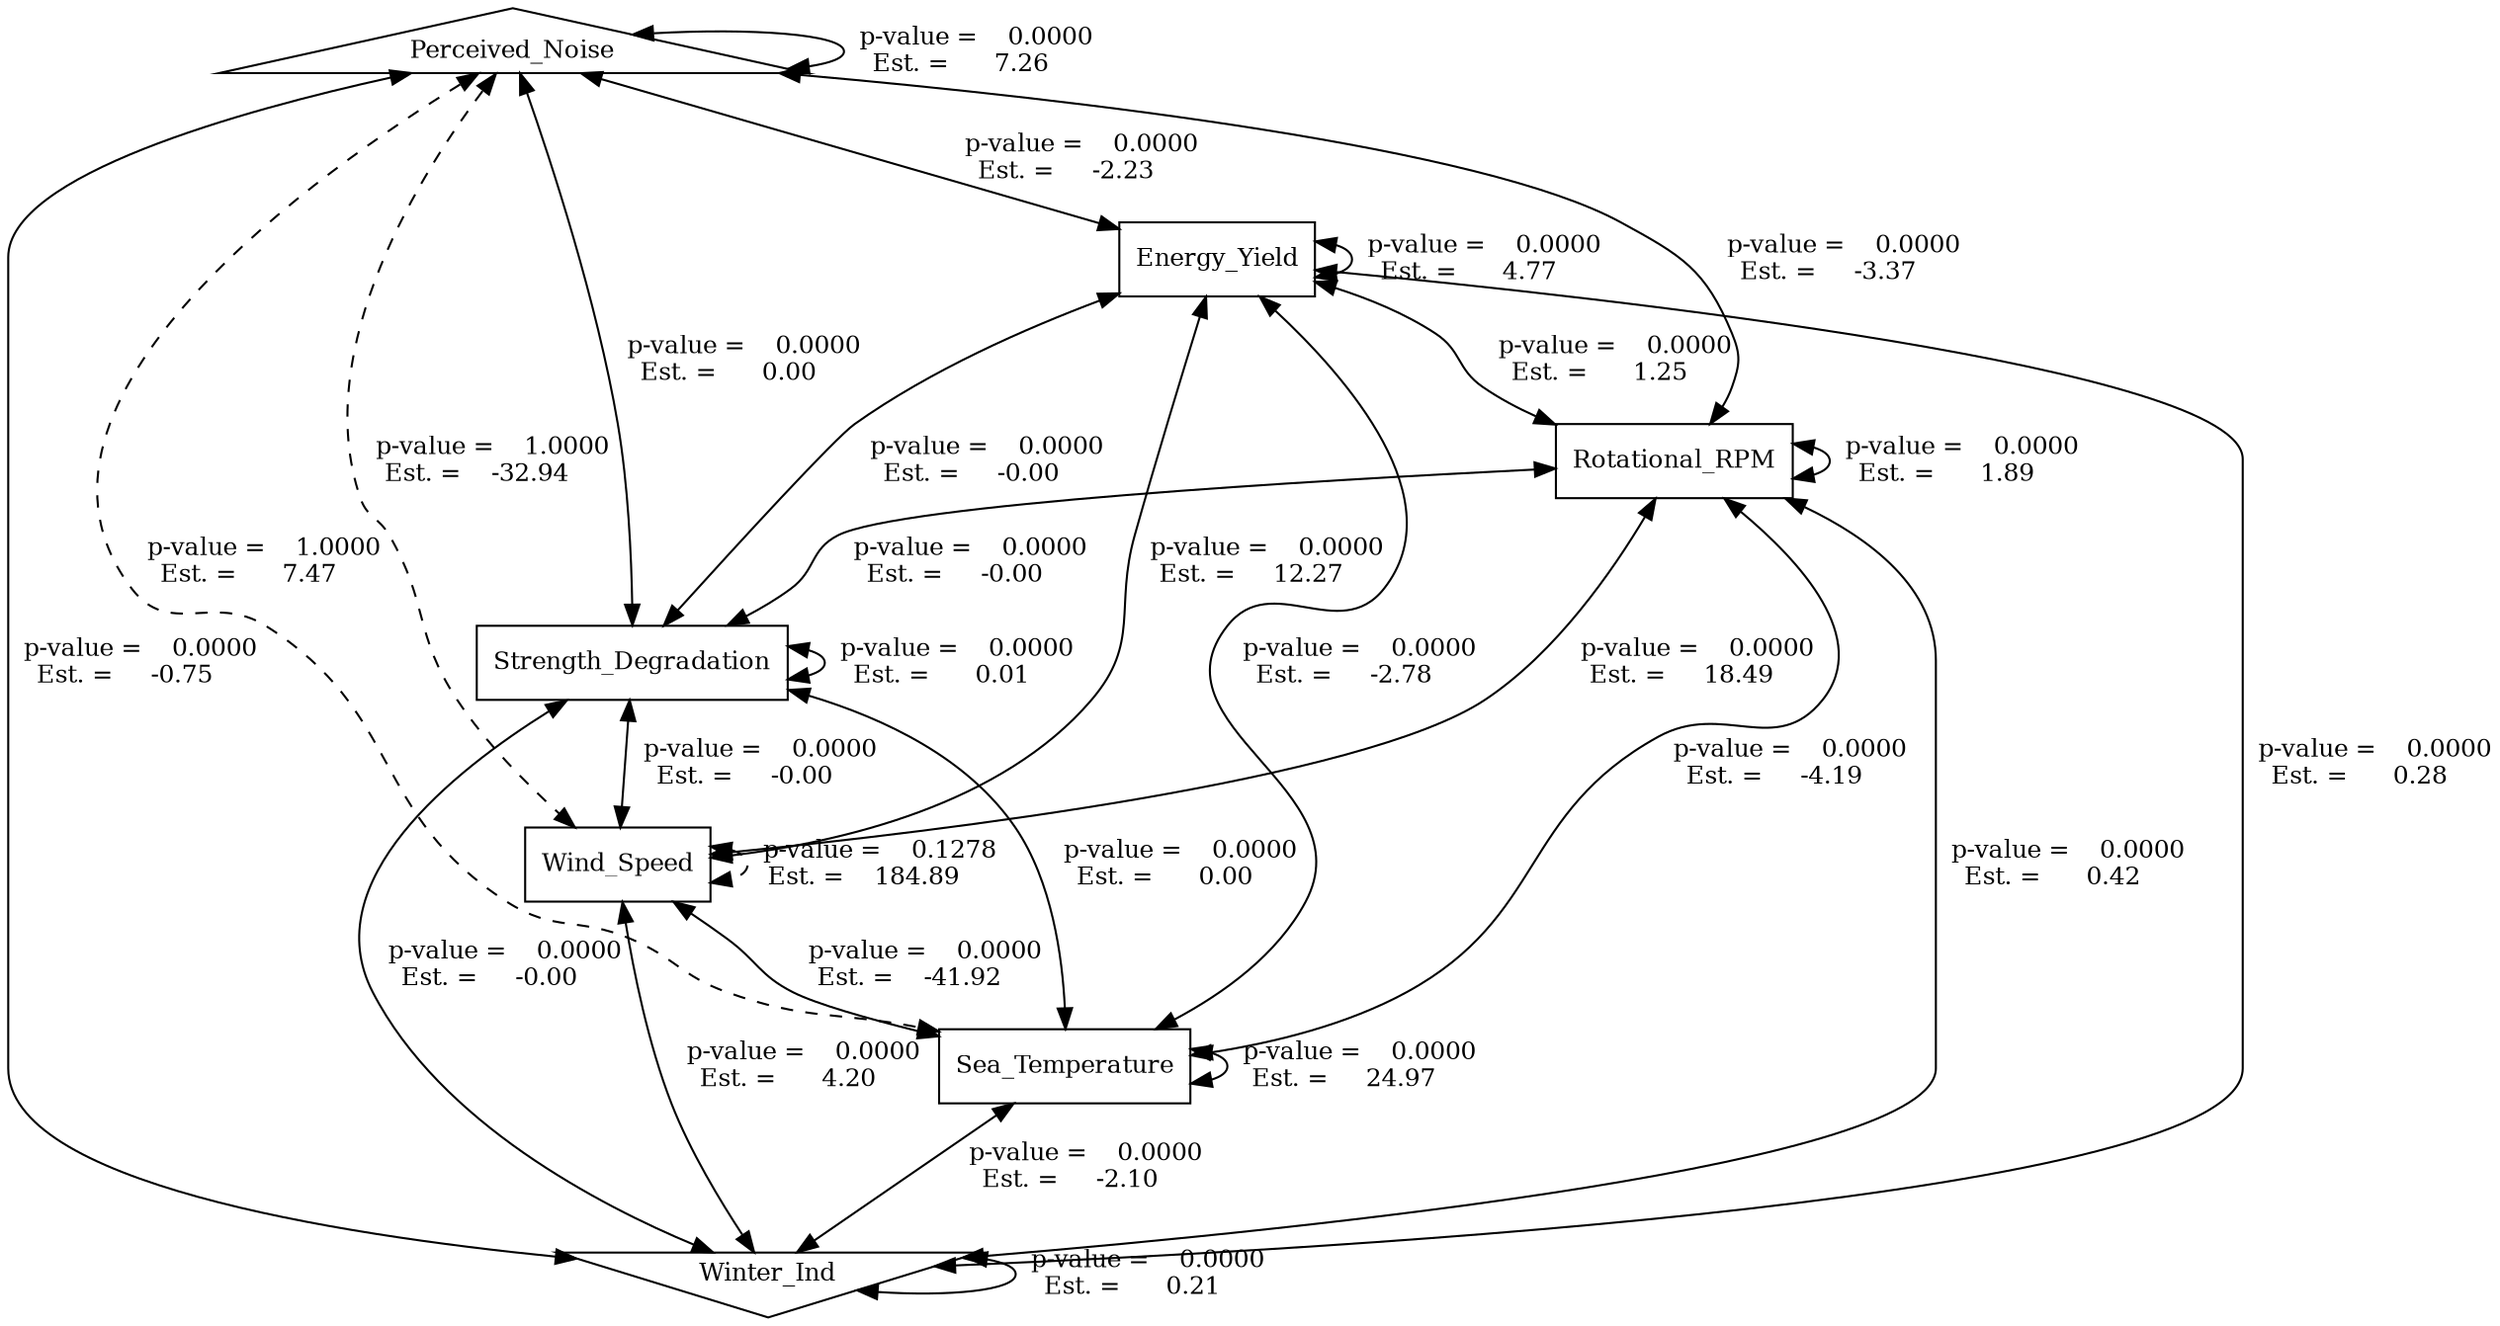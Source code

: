 digraph FDCR_scm_induced_covariances_01 {
	overlap=scale
	splines=True
	edge [fontsize=12]
	node [fillcolor=white]
	node [color=black]
	node [shape=""]
	node [style=filled]
	node [fontsize=12]
	node [shape=plain]
	node [shape=triangle]
	Perceived_Noise [label=Perceived_Noise]
	node [shape=invtriangle]
	Winter_Ind [label=Winter_Ind]
	node [shape=box]
	Winter_Ind [label=Winter_Ind]
	Sea_Temperature [label=Sea_Temperature]
	Wind_Speed [label=Wind_Speed]
	Strength_Degradation [label=Strength_Degradation]
	Rotational_RPM [label=Rotational_RPM]
	Energy_Yield [label=Energy_Yield]
	Perceived_Noise [label=Perceived_Noise]
	Winter_Ind -> Winter_Ind [label="  p-value =    0.0000
 Est. =      0.21   " color=black dir=both lblstyle="above, sloped"]
	Sea_Temperature -> Winter_Ind [label="  p-value =    0.0000
 Est. =     -2.10   " color=black dir=both lblstyle="above, sloped"]
	Wind_Speed -> Winter_Ind [label="  p-value =    0.0000
 Est. =      4.20   " color=black dir=both lblstyle="above, sloped"]
	Strength_Degradation -> Winter_Ind [label="  p-value =    0.0000
 Est. =     -0.00   " color=black dir=both lblstyle="above, sloped"]
	Rotational_RPM -> Winter_Ind [label="  p-value =    0.0000
 Est. =      0.42   " color=black dir=both lblstyle="above, sloped"]
	Energy_Yield -> Winter_Ind [label="  p-value =    0.0000
 Est. =      0.28   " color=black dir=both lblstyle="above, sloped"]
	Perceived_Noise -> Winter_Ind [label="  p-value =    0.0000
 Est. =     -0.75   " color=black dir=both lblstyle="above, sloped"]
	Sea_Temperature -> Sea_Temperature [label="  p-value =    0.0000
 Est. =     24.97   " color=black dir=both lblstyle="above, sloped"]
	Wind_Speed -> Sea_Temperature [label="  p-value =    0.0000
 Est. =    -41.92   " color=black dir=both lblstyle="above, sloped"]
	Strength_Degradation -> Sea_Temperature [label="  p-value =    0.0000
 Est. =      0.00   " color=black dir=both lblstyle="above, sloped"]
	Rotational_RPM -> Sea_Temperature [label="  p-value =    0.0000
 Est. =     -4.19   " color=black dir=both lblstyle="above, sloped"]
	Energy_Yield -> Sea_Temperature [label="  p-value =    0.0000
 Est. =     -2.78   " color=black dir=both lblstyle="above, sloped"]
	Perceived_Noise -> Sea_Temperature [label="  p-value =    1.0000
 Est. =      7.47   " color=black dir=both lblstyle="above, sloped" style=dashed]
	Wind_Speed -> Wind_Speed [label="  p-value =    0.1278
 Est. =    184.89   " color=black dir=both lblstyle="above, sloped" style=dashed]
	Strength_Degradation -> Wind_Speed [label="  p-value =    0.0000
 Est. =     -0.00   " color=black dir=both lblstyle="above, sloped"]
	Rotational_RPM -> Wind_Speed [label="  p-value =    0.0000
 Est. =     18.49   " color=black dir=both lblstyle="above, sloped"]
	Energy_Yield -> Wind_Speed [label="  p-value =    0.0000
 Est. =     12.27   " color=black dir=both lblstyle="above, sloped"]
	Perceived_Noise -> Wind_Speed [label="  p-value =    1.0000
 Est. =    -32.94   " color=black dir=both lblstyle="above, sloped" style=dashed]
	Strength_Degradation -> Strength_Degradation [label="  p-value =    0.0000
 Est. =      0.01   " color=black dir=both lblstyle="above, sloped"]
	Rotational_RPM -> Strength_Degradation [label="  p-value =    0.0000
 Est. =     -0.00   " color=black dir=both lblstyle="above, sloped"]
	Energy_Yield -> Strength_Degradation [label="  p-value =    0.0000
 Est. =     -0.00   " color=black dir=both lblstyle="above, sloped"]
	Perceived_Noise -> Strength_Degradation [label="  p-value =    0.0000
 Est. =      0.00   " color=black dir=both lblstyle="above, sloped"]
	Rotational_RPM -> Rotational_RPM [label="  p-value =    0.0000
 Est. =      1.89   " color=black dir=both lblstyle="above, sloped"]
	Energy_Yield -> Rotational_RPM [label="  p-value =    0.0000
 Est. =      1.25   " color=black dir=both lblstyle="above, sloped"]
	Perceived_Noise -> Rotational_RPM [label="  p-value =    0.0000
 Est. =     -3.37   " color=black dir=both lblstyle="above, sloped"]
	Energy_Yield -> Energy_Yield [label="  p-value =    0.0000
 Est. =      4.77   " color=black dir=both lblstyle="above, sloped"]
	Perceived_Noise -> Energy_Yield [label="  p-value =    0.0000
 Est. =     -2.23   " color=black dir=both lblstyle="above, sloped"]
	Perceived_Noise -> Perceived_Noise [label="  p-value =    0.0000
 Est. =      7.26   " color=black dir=both lblstyle="above, sloped"]
}
